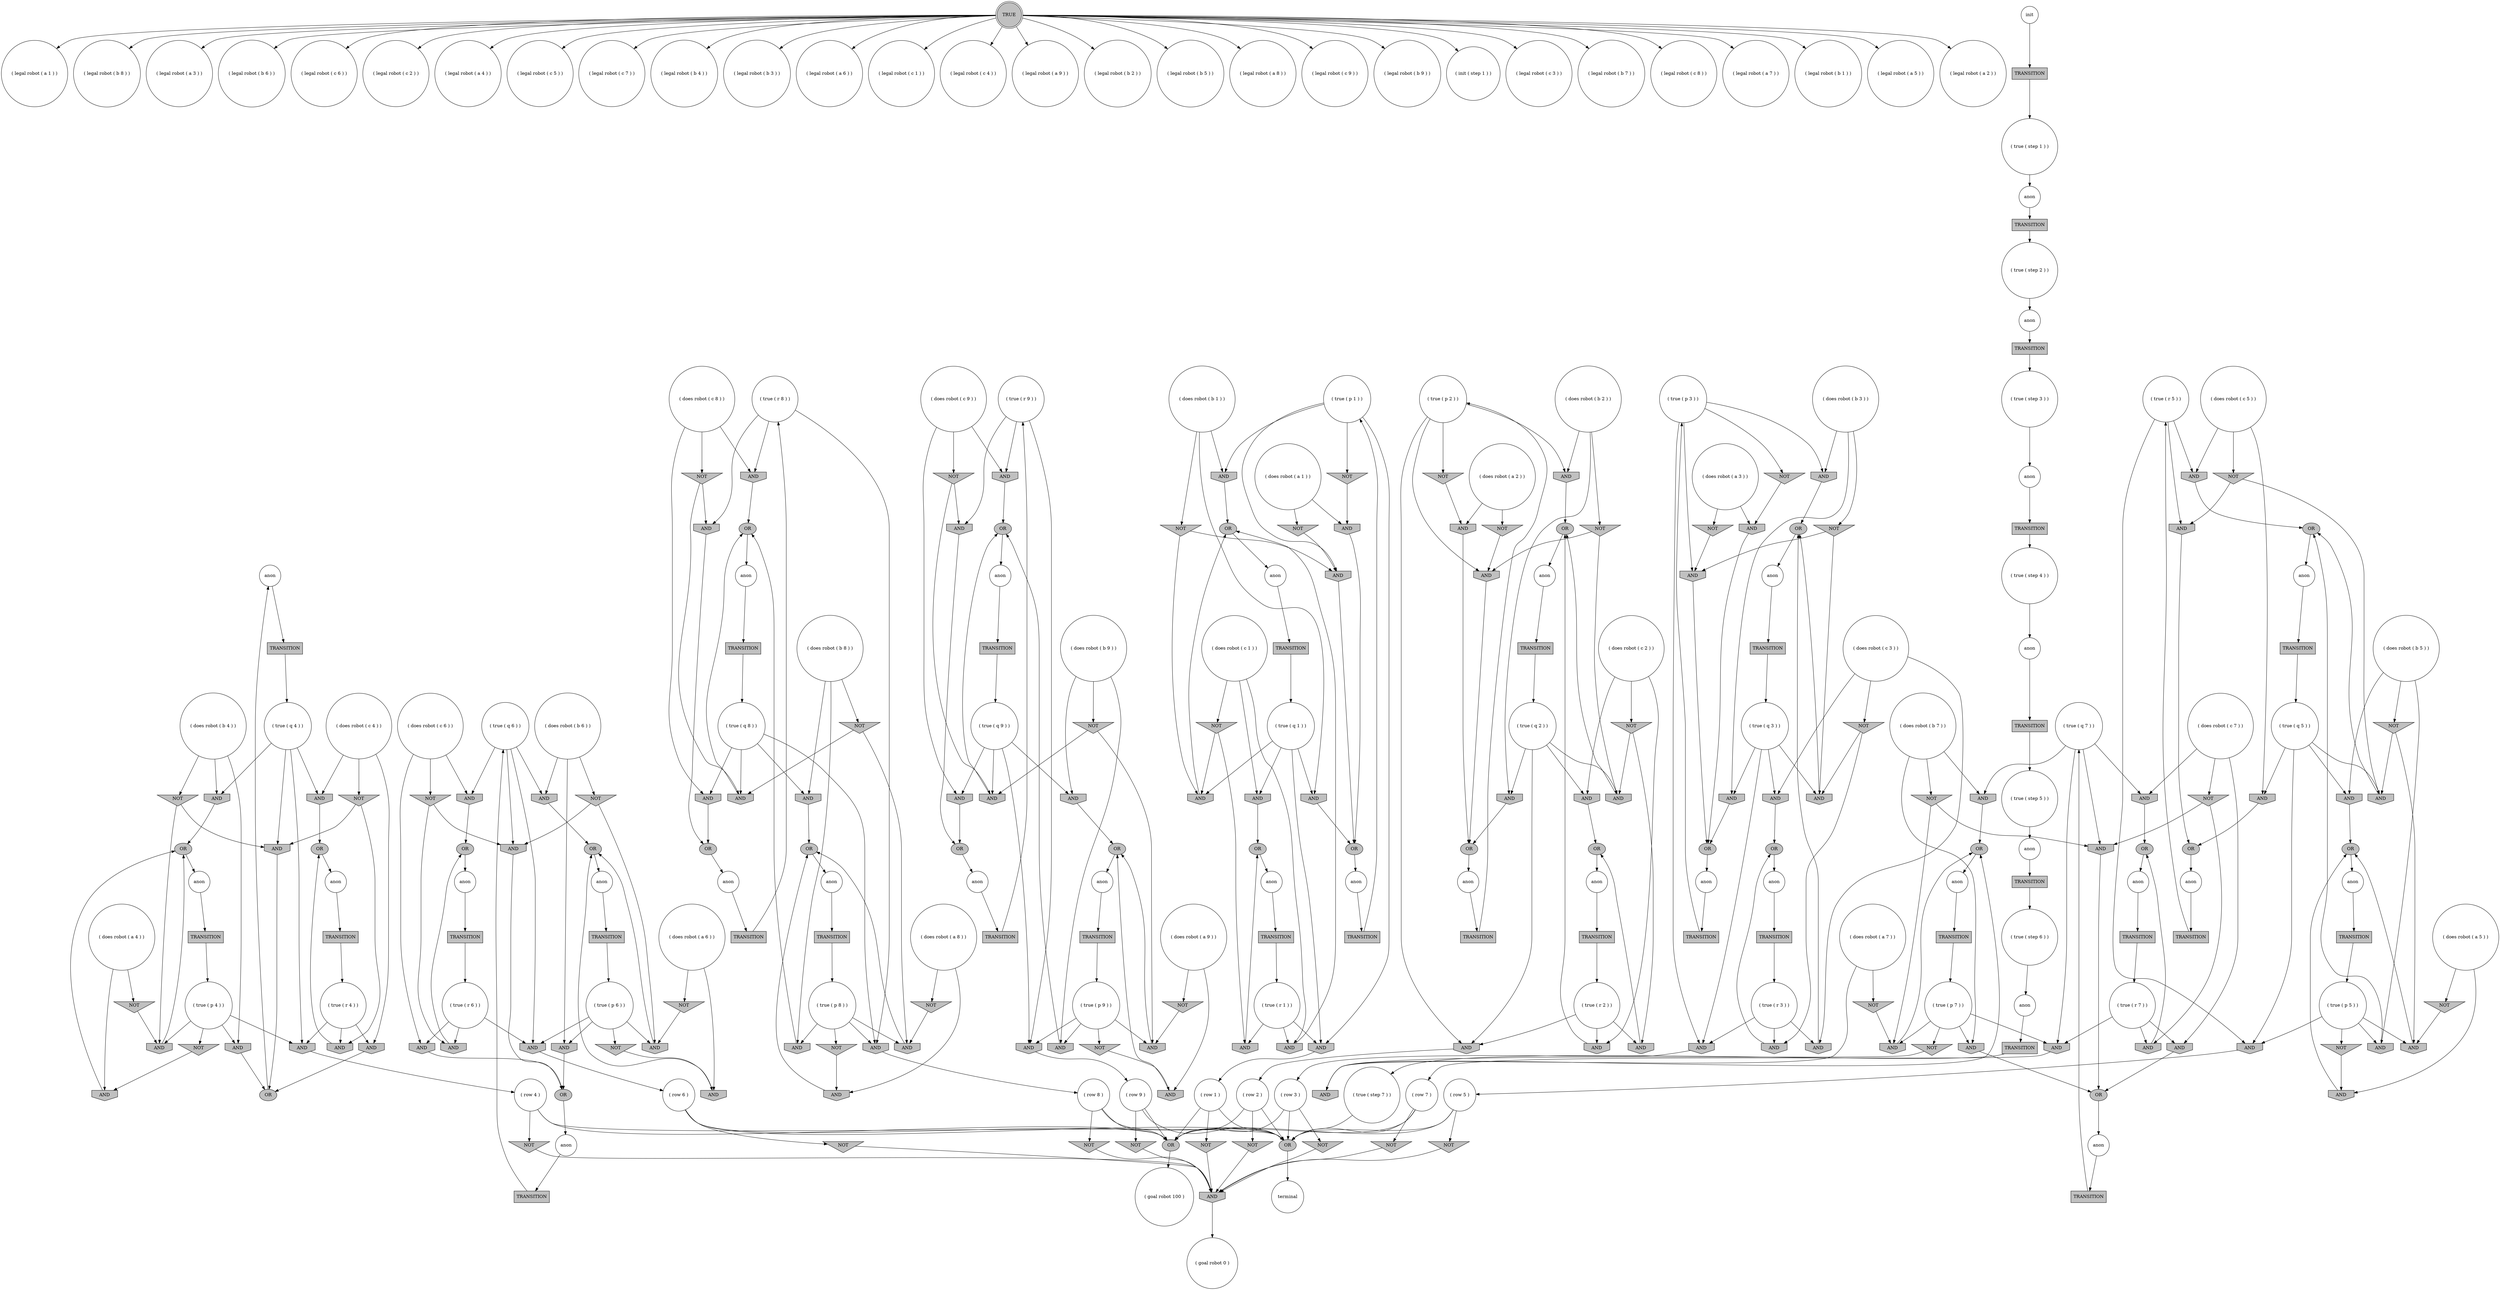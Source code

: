 digraph propNet
{
	"@b09dc35"[shape=circle, style= filled, fillcolor=white, label="( legal robot ( a 1 ) )"]; 
	"@4907dcfe"[shape=circle, style= filled, fillcolor=white, label="anon"]; "@4907dcfe"->"@5a83b00f"; 
	"@67de0c09"[shape=circle, style= filled, fillcolor=white, label="( does robot ( c 4 ) )"]; "@67de0c09"->"@d2d58b"; "@67de0c09"->"@74122d9c"; "@67de0c09"->"@22e85825"; 
	"@7eaa2ef2"[shape=invtriangle, style= filled, fillcolor=grey, label="NOT"]; "@7eaa2ef2"->"@56f052d5"; 
	"@29b22d99"[shape=invhouse, style= filled, fillcolor=grey, label="AND"]; "@29b22d99"->"@3b5ad1da"; 
	"@68acbd3a"[shape=invtriangle, style= filled, fillcolor=grey, label="NOT"]; "@68acbd3a"->"@24bb6086"; 
	"@2945c761"[shape=box, style= filled, fillcolor=grey, label="TRANSITION"]; "@2945c761"->"@59566a6c"; 
	"@45d1c3cd"[shape=invhouse, style= filled, fillcolor=grey, label="AND"]; "@45d1c3cd"->"@20e5ace9"; 
	"@53458dcb"[shape=invtriangle, style= filled, fillcolor=grey, label="NOT"]; "@53458dcb"->"@7b603522"; "@53458dcb"->"@c5f468"; 
	"@815a3a1"[shape=ellipse, style= filled, fillcolor=grey, label="OR"]; "@815a3a1"->"@44a9a32c"; 
	"@566a2f81"[shape=ellipse, style= filled, fillcolor=grey, label="OR"]; "@566a2f81"->"@5554ea79"; 
	"@7e4e194f"[shape=box, style= filled, fillcolor=grey, label="TRANSITION"]; "@7e4e194f"->"@4b455d1c"; 
	"@34115512"[shape=invtriangle, style= filled, fillcolor=grey, label="NOT"]; "@34115512"->"@cc7f9e"; 
	"@54c9f997"[shape=invtriangle, style= filled, fillcolor=grey, label="NOT"]; "@54c9f997"->"@cc7f9e"; 
	"@4fb595f3"[shape=invhouse, style= filled, fillcolor=grey, label="AND"]; "@4fb595f3"->"@606ac615"; 
	"@2fbef1ac"[shape=invhouse, style= filled, fillcolor=grey, label="AND"]; "@2fbef1ac"->"@39edd9b3"; 
	"@443acc67"[shape=circle, style= filled, fillcolor=white, label="( true ( r 9 ) )"]; "@443acc67"->"@418952cc"; "@443acc67"->"@6239da8a"; "@443acc67"->"@51e2a069"; 
	"@6789b939"[shape=circle, style= filled, fillcolor=white, label="anon"]; "@6789b939"->"@11b9d4d8"; 
	"@4463a1ae"[shape=ellipse, style= filled, fillcolor=grey, label="OR"]; "@4463a1ae"->"@690bc995"; 
	"@35de4376"[shape=invhouse, style= filled, fillcolor=grey, label="AND"]; "@35de4376"->"@5484ff20"; 
	"@3fb7edd3"[shape=circle, style= filled, fillcolor=white, label="( legal robot ( b 8 ) )"]; 
	"@6a42a6eb"[shape=circle, style= filled, fillcolor=white, label="( true ( step 6 ) )"]; "@6a42a6eb"->"@75f2edd2"; 
	"@2bab5dae"[shape=invtriangle, style= filled, fillcolor=grey, label="NOT"]; "@2bab5dae"->"@7f9360e7"; 
	"@4e300429"[shape=invhouse, style= filled, fillcolor=grey, label="AND"]; "@4e300429"->"@417cff66"; 
	"@2b68989e"[shape=circle, style= filled, fillcolor=white, label="anon"]; "@2b68989e"->"@78d23e53"; 
	"@2d14d18f"[shape=invhouse, style= filled, fillcolor=grey, label="AND"]; "@2d14d18f"->"@60dc4c81"; 
	"@39edd9b3"[shape=ellipse, style= filled, fillcolor=grey, label="OR"]; "@39edd9b3"->"@2e6f947b"; 
	"@3f44b9ff"[shape=box, style= filled, fillcolor=grey, label="TRANSITION"]; "@3f44b9ff"->"@26d510e8"; 
	"@418952cc"[shape=invhouse, style= filled, fillcolor=grey, label="AND"]; "@418952cc"->"@355c6c8d"; 
	"@2df824a"[shape=ellipse, style= filled, fillcolor=grey, label="OR"]; "@2df824a"->"@1fe2c9bf"; 
	"@4d898115"[shape=circle, style= filled, fillcolor=white, label="( legal robot ( a 3 ) )"]; 
	"@38ca6cea"[shape=invhouse, style= filled, fillcolor=grey, label="AND"]; "@38ca6cea"->"@815a3a1"; 
	"@349319d9"[shape=invhouse, style= filled, fillcolor=grey, label="AND"]; "@349319d9"->"@566a2f81"; 
	"@1b4b74a7"[shape=circle, style= filled, fillcolor=white, label="( goal robot 0 )"]; 
	"@59c958af"[shape=invhouse, style= filled, fillcolor=grey, label="AND"]; "@59c958af"->"@62d1b72d"; 
	"@4b0613aa"[shape=invhouse, style= filled, fillcolor=grey, label="AND"]; "@4b0613aa"->"@2df824a"; 
	"@7ee41d4a"[shape=invhouse, style= filled, fillcolor=grey, label="AND"]; "@7ee41d4a"->"@27db0da1"; 
	"@212cb585"[shape=invhouse, style= filled, fillcolor=grey, label="AND"]; "@212cb585"->"@62d1b72d"; 
	"@66c360a5"[shape=box, style= filled, fillcolor=grey, label="TRANSITION"]; "@66c360a5"->"@60dc3b82"; 
	"@102b1682"[shape=circle, style= filled, fillcolor=white, label="( does robot ( a 1 ) )"]; "@102b1682"->"@3c0b655a"; "@102b1682"->"@1b275a34"; 
	"@c5f468"[shape=invhouse, style= filled, fillcolor=grey, label="AND"]; "@c5f468"->"@6d21f653"; 
	"@78b3e62"[shape=ellipse, style= filled, fillcolor=grey, label="OR"]; "@78b3e62"->"@46ac97cc"; 
	"@12a45435"[shape=circle, style= filled, fillcolor=white, label="( true ( q 7 ) )"]; "@12a45435"->"@5d402eeb"; "@12a45435"->"@4b8bbb61"; "@12a45435"->"@3d3c33b7"; "@12a45435"->"@22c28cb7"; 
	"@cb8d09d"[shape=invtriangle, style= filled, fillcolor=grey, label="NOT"]; "@cb8d09d"->"@3987f9f1"; 
	"@11082823"[shape=circle, style= filled, fillcolor=white, label="( true ( p 3 ) )"]; "@11082823"->"@67e779a1"; "@11082823"->"@acaf083"; "@11082823"->"@7e9f5cc"; "@11082823"->"@9f07597"; 
	"@3d3c33b7"[shape=invhouse, style= filled, fillcolor=grey, label="AND"]; "@3d3c33b7"->"@78b3e62"; 
	"@56f2c96c"[shape=circle, style= filled, fillcolor=white, label="( true ( p 1 ) )"]; "@56f2c96c"->"@4054824"; "@56f2c96c"->"@3fe88b35"; "@56f2c96c"->"@349319d9"; "@56f2c96c"->"@f6d64c5"; 
	"@5b4bc4e6"[shape=circle, style= filled, fillcolor=white, label="( true ( p 5 ) )"]; "@5b4bc4e6"->"@4fb595f3"; "@5b4bc4e6"->"@2bab5dae"; "@5b4bc4e6"->"@6460029d"; "@5b4bc4e6"->"@15151aa"; 
	"@ffa490e"[shape=box, style= filled, fillcolor=grey, label="TRANSITION"]; "@ffa490e"->"@2dd1082f"; 
	"@303ec561"[shape=circle, style= filled, fillcolor=white, label="anon"]; "@303ec561"->"@2424c672"; 
	"@5059cbda"[shape=circle, style= filled, fillcolor=white, label="( true ( step 1 ) )"]; "@5059cbda"->"@9d532ae"; 
	"@5484ff20"[shape=ellipse, style= filled, fillcolor=grey, label="OR"]; "@5484ff20"->"@6789b939"; 
	"@207e5619"[shape=circle, style= filled, fillcolor=white, label="( legal robot ( b 6 ) )"]; 
	"@11742dfe"[shape=invhouse, style= filled, fillcolor=grey, label="AND"]; "@11742dfe"->"@1f7d2f0e"; 
	"@192425a"[shape=invhouse, style= filled, fillcolor=grey, label="AND"]; "@192425a"->"@622b2af3"; 
	"@15151aa"[shape=invhouse, style= filled, fillcolor=grey, label="AND"]; "@15151aa"->"@39edd9b3"; 
	"@299c6163"[shape=ellipse, style= filled, fillcolor=grey, label="OR"]; "@299c6163"->"@59bdbfec"; 
	"@294ce5eb"[shape=circle, style= filled, fillcolor=white, label="( row 1 )"]; "@294ce5eb"->"@2bbd9de3"; "@294ce5eb"->"@4d2f9924"; "@294ce5eb"->"@2add5681"; 
	"@35c4795e"[shape=circle, style= filled, fillcolor=white, label="( does robot ( a 7 ) )"]; "@35c4795e"->"@5c0ad483"; "@35c4795e"->"@3e5e9db7"; 
	"@e56c3cf"[shape=invtriangle, style= filled, fillcolor=grey, label="NOT"]; "@e56c3cf"->"@62515263"; 
	"@46bb05de"[shape=circle, style= filled, fillcolor=white, label="anon"]; "@46bb05de"->"@13505258"; 
	"@32b3a5a0"[shape=ellipse, style= filled, fillcolor=grey, label="OR"]; "@32b3a5a0"->"@303ec561"; 
	"@71b493c6"[shape=circle, style= filled, fillcolor=white, label="( does robot ( a 4 ) )"]; "@71b493c6"->"@cb8d09d"; "@71b493c6"->"@38ca6cea"; 
	"@67e2c841"[shape=invtriangle, style= filled, fillcolor=grey, label="NOT"]; "@67e2c841"->"@56f052d5"; "@67e2c841"->"@59c958af"; 
	"@6a6078e7"[shape=box, style= filled, fillcolor=grey, label="TRANSITION"]; "@6a6078e7"->"@7d59ea8e"; 
	"@2dc8b884"[shape=invtriangle, style= filled, fillcolor=grey, label="NOT"]; "@2dc8b884"->"@cc7f9e"; 
	"@6460029d"[shape=invhouse, style= filled, fillcolor=grey, label="AND"]; "@6460029d"->"@168497f6"; 
	"@202264da"[shape=ellipse, style= filled, fillcolor=grey, label="OR"]; "@202264da"->"@320b34b1"; 
	"@320b34b1"[shape=circle, style= filled, fillcolor=white, label="anon"]; "@320b34b1"->"@5f3c296b"; 
	"@5a83b00f"[shape=box, style= filled, fillcolor=grey, label="TRANSITION"]; "@5a83b00f"->"@5570984c"; 
	"@2bbd9de3"[shape=invtriangle, style= filled, fillcolor=grey, label="NOT"]; "@2bbd9de3"->"@cc7f9e"; 
	"@42bd93cd"[shape=circle, style= filled, fillcolor=white, label="( does robot ( b 5 ) )"]; "@42bd93cd"->"@2fbef1ac"; "@42bd93cd"->"@6460029d"; "@42bd93cd"->"@2c3299f6"; 
	"@c45aa2c"[shape=invhouse, style= filled, fillcolor=grey, label="AND"]; "@c45aa2c"->"@2e9dca26"; 
	"@6bf51e5c"[shape=circle, style= filled, fillcolor=white, label="anon"]; "@6bf51e5c"->"@63a1bc40"; 
	"@cc7f9e"[shape=invhouse, style= filled, fillcolor=grey, label="AND"]; "@cc7f9e"->"@1b4b74a7"; 
	"@1e5bd978"[shape=circle, style= filled, fillcolor=white, label="anon"]; "@1e5bd978"->"@7e4e194f"; 
	"@1624e801"[shape=circle, style= filled, fillcolor=white, label="( true ( q 5 ) )"]; "@1624e801"->"@4fb595f3"; "@1624e801"->"@2e19fc25"; "@1624e801"->"@2fbef1ac"; "@1624e801"->"@641cab18"; 
	"@7e9f5cc"[shape=invhouse, style= filled, fillcolor=grey, label="AND"]; "@7e9f5cc"->"@20e5ace9"; 
	"@6267fe80"[shape=circle, style= filled, fillcolor=white, label="( legal robot ( c 6 ) )"]; 
	"@4def3d1b"[shape=circle, style= filled, fillcolor=white, label="anon"]; "@4def3d1b"->"@66c360a5"; 
	"@138b9a72"[shape=invhouse, style= filled, fillcolor=grey, label="AND"]; "@138b9a72"->"@45b3278a"; 
	"@647fc8b2"[shape=invtriangle, style= filled, fillcolor=grey, label="NOT"]; "@647fc8b2"->"@15151aa"; 
	"@45486306"[shape=invhouse, style= filled, fillcolor=grey, label="AND"]; "@45486306"->"@4ddf3d59"; 
	"@6257828d"[shape=box, style= filled, fillcolor=grey, label="TRANSITION"]; "@6257828d"->"@3a32ea4"; 
	"@d2d58b"[shape=invhouse, style= filled, fillcolor=grey, label="AND"]; "@d2d58b"->"@7db06a21"; 
	"@2e19fc25"[shape=invhouse, style= filled, fillcolor=grey, label="AND"]; "@2e19fc25"->"@168497f6"; 
	"@393e6226"[shape=circle, style= filled, fillcolor=white, label="anon"]; "@393e6226"->"@6a6078e7"; 
	"@7f81497d"[shape=circle, style= filled, fillcolor=white, label="( legal robot ( c 2 ) )"]; 
	"@295a4523"[shape=circle, style= filled, fillcolor=white, label="terminal"]; 
	"@426b51d8"[shape=circle, style= filled, fillcolor=white, label="init"]; "@426b51d8"->"@13ca5df9"; 
	"@48c5186e"[shape=circle, style= filled, fillcolor=white, label="( true ( p 4 ) )"]; "@48c5186e"->"@21453d72"; "@48c5186e"->"@3987f9f1"; "@48c5186e"->"@138b9a72"; "@48c5186e"->"@67cec874"; 
	"@1cad7d80"[shape=invtriangle, style= filled, fillcolor=grey, label="NOT"]; "@1cad7d80"->"@420a6d35"; "@1cad7d80"->"@49586cbd"; 
	"@622b2af3"[shape=ellipse, style= filled, fillcolor=grey, label="OR"]; "@622b2af3"->"@10e9df"; 
	"@390f34cc"[shape=box, style= filled, fillcolor=grey, label="TRANSITION"]; "@390f34cc"->"@62d844a9"; 
	"@105585dc"[shape=circle, style= filled, fillcolor=white, label="( legal robot ( a 4 ) )"]; 
	"@9be1041"[shape=circle, style= filled, fillcolor=white, label="( does robot ( a 8 ) )"]; "@9be1041"->"@6b7599cc"; "@9be1041"->"@24bb6086"; 
	"@43da850"[shape=ellipse, style= filled, fillcolor=grey, label="OR"]; "@43da850"->"@6bf51e5c"; 
	"@4054824"[shape=invhouse, style= filled, fillcolor=grey, label="AND"]; "@4054824"->"@294ce5eb"; 
	"@50bfd66a"[shape=circle, style= filled, fillcolor=white, label="( legal robot ( c 5 ) )"]; 
	"@62515263"[shape=invhouse, style= filled, fillcolor=grey, label="AND"]; "@62515263"->"@622b2af3"; 
	"@539c5048"[shape=circle, style= filled, fillcolor=white, label="anon"]; "@539c5048"->"@34b6a6d6"; 
	"@13ca5df9"[shape=box, style= filled, fillcolor=grey, label="TRANSITION"]; "@13ca5df9"->"@5059cbda"; 
	"@2f3acc52"[shape=invtriangle, style= filled, fillcolor=grey, label="NOT"]; "@2f3acc52"->"@4b0613aa"; "@2f3acc52"->"@3d3c33b7"; 
	"@5288d319"[shape=ellipse, style= filled, fillcolor=grey, label="OR"]; "@5288d319"->"@14db38a4"; 
	"@24fe2558"[shape=box, style= filled, fillcolor=grey, label="TRANSITION"]; "@24fe2558"->"@438d460"; 
	"@5b14a306"[shape=circle, style= filled, fillcolor=white, label="anon"]; "@5b14a306"->"@395fd251"; 
	"@4ab83be0"[shape=invtriangle, style= filled, fillcolor=grey, label="NOT"]; "@4ab83be0"->"@5631573"; "@4ab83be0"->"@62515263"; 
	"@7f1e1bbf"[shape=doublecircle, style= filled, fillcolor=grey, label="TRUE"]; "@7f1e1bbf"->"@b09dc35"; "@7f1e1bbf"->"@6295f290"; "@7f1e1bbf"->"@715c2843"; "@7f1e1bbf"->"@6267fe80"; "@7f1e1bbf"->"@2ecc5436"; "@7f1e1bbf"->"@3458213c"; "@7f1e1bbf"->"@11afd9cc"; "@7f1e1bbf"->"@ffeef1"; "@7f1e1bbf"->"@5ee04fd"; "@7f1e1bbf"->"@7f81497d"; "@7f1e1bbf"->"@445ed853"; "@7f1e1bbf"->"@595780d9"; "@7f1e1bbf"->"@105585dc"; "@7f1e1bbf"->"@67723c7f"; "@7f1e1bbf"->"@207e5619"; "@7f1e1bbf"->"@1975b7f9"; "@7f1e1bbf"->"@50bfd66a"; "@7f1e1bbf"->"@439ce47a"; "@7f1e1bbf"->"@3aaa3518"; "@7f1e1bbf"->"@3fb7edd3"; "@7f1e1bbf"->"@22a010ba"; "@7f1e1bbf"->"@464693f9"; "@7f1e1bbf"->"@3003e926"; "@7f1e1bbf"->"@5ec736e4"; "@7f1e1bbf"->"@7fcc5461"; "@7f1e1bbf"->"@68e4e358"; "@7f1e1bbf"->"@7e79b177"; "@7f1e1bbf"->"@4d898115"; 
	"@919db9e"[shape=circle, style= filled, fillcolor=white, label="( true ( p 2 ) )"]; "@919db9e"->"@6dcee361"; "@919db9e"->"@56f052d5"; "@919db9e"->"@45486306"; "@919db9e"->"@7e9b59a2"; 
	"@67cec874"[shape=invtriangle, style= filled, fillcolor=grey, label="NOT"]; "@67cec874"->"@38ca6cea"; 
	"@5554ea79"[shape=circle, style= filled, fillcolor=white, label="anon"]; "@5554ea79"->"@41e8e144"; 
	"@6dcee361"[shape=invtriangle, style= filled, fillcolor=grey, label="NOT"]; "@6dcee361"->"@29b22d99"; 
	"@60407166"[shape=invhouse, style= filled, fillcolor=grey, label="AND"]; "@60407166"->"@299c6163"; 
	"@2c704cf5"[shape=invtriangle, style= filled, fillcolor=grey, label="NOT"]; "@2c704cf5"->"@cc7f9e"; 
	"@7860b407"[shape=invhouse, style= filled, fillcolor=grey, label="AND"]; "@7860b407"->"@43da850"; 
	"@7e79b177"[shape=circle, style= filled, fillcolor=white, label="( legal robot ( a 2 ) )"]; 
	"@38834cfb"[shape=ellipse, style= filled, fillcolor=grey, label="OR"]; "@38834cfb"->"@34330fb9"; 
	"@1b275a34"[shape=invtriangle, style= filled, fillcolor=grey, label="NOT"]; "@1b275a34"->"@349319d9"; 
	"@13505258"[shape=box, style= filled, fillcolor=grey, label="TRANSITION"]; "@13505258"->"@4969dd64"; 
	"@59566a6c"[shape=circle, style= filled, fillcolor=white, label="( true ( r 5 ) )"]; "@59566a6c"->"@4fb595f3"; "@59566a6c"->"@61b59919"; "@59566a6c"->"@63ff5c98"; 
	"@168497f6"[shape=ellipse, style= filled, fillcolor=grey, label="OR"]; "@168497f6"->"@5b14a306"; 
	"@15535a58"[shape=box, style= filled, fillcolor=grey, label="TRANSITION"]; "@15535a58"->"@443acc67"; 
	"@9d532ae"[shape=circle, style= filled, fillcolor=white, label="anon"]; "@9d532ae"->"@f4e40da"; 
	"@a7981d5"[shape=circle, style= filled, fillcolor=white, label="( does robot ( b 7 ) )"]; "@a7981d5"->"@5d402eeb"; "@a7981d5"->"@2f3acc52"; "@a7981d5"->"@1bb0889a"; 
	"@2ecc5436"[shape=circle, style= filled, fillcolor=white, label="( legal robot ( b 3 ) )"]; 
	"@5de82b72"[shape=invtriangle, style= filled, fillcolor=grey, label="NOT"]; "@5de82b72"->"@cc7f9e"; 
	"@70d9cbcb"[shape=invhouse, style= filled, fillcolor=grey, label="AND"]; "@70d9cbcb"->"@3b5ad1da"; 
	"@182153fe"[shape=invtriangle, style= filled, fillcolor=grey, label="NOT"]; "@182153fe"->"@cc7f9e"; 
	"@390e4fd7"[shape=invhouse, style= filled, fillcolor=grey, label="AND"]; "@390e4fd7"->"@44d5575"; 
	"@612e4cd"[shape=box, style= filled, fillcolor=grey, label="TRANSITION"]; "@612e4cd"->"@1a5e68a"; 
	"@66952905"[shape=circle, style= filled, fillcolor=white, label="( does robot ( b 9 ) )"]; "@66952905"->"@2136bdda"; "@66952905"->"@192425a"; "@66952905"->"@4ab83be0"; 
	"@ffeef1"[shape=circle, style= filled, fillcolor=white, label="( legal robot ( c 4 ) )"]; 
	"@5c0ad483"[shape=invtriangle, style= filled, fillcolor=grey, label="NOT"]; "@5c0ad483"->"@4b0613aa"; 
	"@26d510e8"[shape=circle, style= filled, fillcolor=white, label="( true ( r 8 ) )"]; "@26d510e8"->"@7ce1eae7"; "@26d510e8"->"@60407166"; "@26d510e8"->"@2d14d18f"; 
	"@71971eb3"[shape=invtriangle, style= filled, fillcolor=grey, label="NOT"]; "@71971eb3"->"@7860b407"; "@71971eb3"->"@3d3c33b7"; 
	"@7c6c2896"[shape=circle, style= filled, fillcolor=white, label="( does robot ( b 1 ) )"]; "@7c6c2896"->"@20dccfab"; "@7c6c2896"->"@48c38157"; "@7c6c2896"->"@f6d64c5"; 
	"@3202a2cc"[shape=invhouse, style= filled, fillcolor=grey, label="AND"]; "@3202a2cc"->"@233dcd27"; 
	"@44d5575"[shape=ellipse, style= filled, fillcolor=grey, label="OR"]; "@44d5575"->"@71257687"; 
	"@78d23e53"[shape=box, style= filled, fillcolor=grey, label="TRANSITION"]; "@78d23e53"->"@6a42a6eb"; 
	"@62d1b72d"[shape=ellipse, style= filled, fillcolor=grey, label="OR"]; "@62d1b72d"->"@36511e0a"; 
	"@3aaa3518"[shape=circle, style= filled, fillcolor=white, label="( init ( step 1 ) )"]; 
	"@4762d950"[shape=circle, style= filled, fillcolor=white, label="( does robot ( b 4 ) )"]; "@4762d950"->"@21453d72"; "@4762d950"->"@2aa937cd"; "@4762d950"->"@6405ce40"; 
	"@f6d64c5"[shape=invhouse, style= filled, fillcolor=grey, label="AND"]; "@f6d64c5"->"@6d21f653"; 
	"@f4e40da"[shape=box, style= filled, fillcolor=grey, label="TRANSITION"]; "@f4e40da"->"@e4600c0"; 
	"@323f265b"[shape=circle, style= filled, fillcolor=white, label="( true ( p 6 ) )"]; "@323f265b"->"@4e300429"; "@323f265b"->"@7ee41d4a"; "@323f265b"->"@5e4b2b75"; "@323f265b"->"@49586cbd"; 
	"@6b7599cc"[shape=invtriangle, style= filled, fillcolor=grey, label="NOT"]; "@6b7599cc"->"@75c45731"; 
	"@3de6696c"[shape=circle, style= filled, fillcolor=white, label="( does robot ( c 3 ) )"]; "@3de6696c"->"@115af049"; "@3de6696c"->"@2bb83048"; "@3de6696c"->"@62135133"; 
	"@395fd251"[shape=box, style= filled, fillcolor=grey, label="TRANSITION"]; "@395fd251"->"@1624e801"; 
	"@6d21f653"[shape=ellipse, style= filled, fillcolor=grey, label="OR"]; "@6d21f653"->"@50b2fb1e"; 
	"@75c45731"[shape=invhouse, style= filled, fillcolor=grey, label="AND"]; "@75c45731"->"@5484ff20"; 
	"@7fcc5461"[shape=circle, style= filled, fillcolor=white, label="( legal robot ( b 1 ) )"]; 
	"@3987f9f1"[shape=invhouse, style= filled, fillcolor=grey, label="AND"]; "@3987f9f1"->"@815a3a1"; 
	"@62c4afc4"[shape=circle, style= filled, fillcolor=white, label="( does robot ( b 3 ) )"]; "@62c4afc4"->"@5eef9f84"; "@62c4afc4"->"@63a6b16f"; "@62c4afc4"->"@7e9f5cc"; 
	"@2bb83048"[shape=invhouse, style= filled, fillcolor=grey, label="AND"]; "@2bb83048"->"@4463a1ae"; 
	"@7f9360e7"[shape=invhouse, style= filled, fillcolor=grey, label="AND"]; "@7f9360e7"->"@39edd9b3"; 
	"@3e5e9db7"[shape=invhouse, style= filled, fillcolor=grey, label="AND"]; "@3e5e9db7"->"@2df824a"; 
	"@63a6b16f"[shape=invhouse, style= filled, fillcolor=grey, label="AND"]; "@63a6b16f"->"@1f7d2f0e"; 
	"@44a9a32c"[shape=circle, style= filled, fillcolor=white, label="anon"]; "@44a9a32c"->"@5f9299f5"; 
	"@4b455d1c"[shape=circle, style= filled, fillcolor=white, label="( true ( q 6 ) )"]; "@4b455d1c"->"@4e300429"; "@4b455d1c"->"@5893bca2"; "@4b455d1c"->"@3529c445"; "@4b455d1c"->"@420a6d35"; 
	"@67a1f370"[shape=circle, style= filled, fillcolor=white, label="( row 3 )"]; "@67a1f370"->"@54c9f997"; "@67a1f370"->"@4d2f9924"; "@67a1f370"->"@2add5681"; 
	"@4b8e899c"[shape=invhouse, style= filled, fillcolor=grey, label="AND"]; "@4b8e899c"->"@7db06a21"; 
	"@534a55e5"[shape=invhouse, style= filled, fillcolor=grey, label="AND"]; "@534a55e5"->"@6d21f653"; 
	"@1a5e68a"[shape=circle, style= filled, fillcolor=white, label="( true ( step 5 ) )"]; "@1a5e68a"->"@2b68989e"; 
	"@69107c05"[shape=ellipse, style= filled, fillcolor=grey, label="OR"]; "@69107c05"->"@393e6226"; 
	"@233dcd27"[shape=ellipse, style= filled, fillcolor=grey, label="OR"]; "@233dcd27"->"@2e67cd84"; 
	"@690bc995"[shape=circle, style= filled, fillcolor=white, label="anon"]; "@690bc995"->"@32f9f91d"; 
	"@7db06a21"[shape=ellipse, style= filled, fillcolor=grey, label="OR"]; "@7db06a21"->"@4907dcfe"; 
	"@4e0a2a38"[shape=invhouse, style= filled, fillcolor=grey, label="AND"]; "@4e0a2a38"->"@69107c05"; 
	"@3c0b655a"[shape=invhouse, style= filled, fillcolor=grey, label="AND"]; "@3c0b655a"->"@566a2f81"; 
	"@5a9bc984"[shape=circle, style= filled, fillcolor=white, label="( true ( q 9 ) )"]; "@5a9bc984"->"@390e4fd7"; "@5a9bc984"->"@5631573"; "@5a9bc984"->"@192425a"; "@5a9bc984"->"@418952cc"; 
	"@6a8ef455"[shape=invtriangle, style= filled, fillcolor=grey, label="NOT"]; "@6a8ef455"->"@4f4b2f1a"; 
	"@4969dd64"[shape=circle, style= filled, fillcolor=white, label="( true ( q 3 ) )"]; "@4969dd64"->"@45d1c3cd"; "@4969dd64"->"@2bb83048"; "@4969dd64"->"@63a6b16f"; "@4969dd64"->"@9f07597"; 
	"@36511e0a"[shape=circle, style= filled, fillcolor=white, label="anon"]; "@36511e0a"->"@7b9bd735"; 
	"@1f7d2f0e"[shape=ellipse, style= filled, fillcolor=grey, label="OR"]; "@1f7d2f0e"->"@539c5048"; 
	"@46ac97cc"[shape=circle, style= filled, fillcolor=white, label="anon"]; "@46ac97cc"->"@438346a3"; 
	"@23faa614"[shape=circle, style= filled, fillcolor=white, label="( does robot ( b 6 ) )"]; "@23faa614"->"@7ee41d4a"; "@23faa614"->"@3529c445"; "@23faa614"->"@1cad7d80"; 
	"@2c6c5356"[shape=circle, style= filled, fillcolor=white, label="( true ( r 2 ) )"]; "@2c6c5356"->"@212cb585"; "@2c6c5356"->"@6d4c4d61"; "@2c6c5356"->"@45486306"; 
	"@16ad339b"[shape=circle, style= filled, fillcolor=white, label="( does robot ( c 2 ) )"]; "@16ad339b"->"@212cb585"; "@16ad339b"->"@c45aa2c"; "@16ad339b"->"@451710be"; 
	"@5f3c296b"[shape=box, style= filled, fillcolor=grey, label="TRANSITION"]; "@5f3c296b"->"@5a9bc984"; 
	"@60e2fbeb"[shape=circle, style= filled, fillcolor=white, label="anon"]; "@60e2fbeb"->"@612e4cd"; 
	"@31a734ff"[shape=circle, style= filled, fillcolor=white, label="( true ( q 2 ) )"]; "@31a734ff"->"@c45aa2c"; "@31a734ff"->"@70d9cbcb"; "@31a734ff"->"@45486306"; "@31a734ff"->"@59c958af"; 
	"@5e4b2b75"[shape=invtriangle, style= filled, fillcolor=grey, label="NOT"]; "@5e4b2b75"->"@19123eb0"; 
	"@61b59919"[shape=invhouse, style= filled, fillcolor=grey, label="AND"]; "@61b59919"->"@38834cfb"; 
	"@595780d9"[shape=circle, style= filled, fillcolor=white, label="( legal robot ( b 5 ) )"]; 
	"@2424c672"[shape=box, style= filled, fillcolor=grey, label="TRANSITION"]; "@2424c672"->"@69408a75"; 
	"@4f4b2f1a"[shape=invhouse, style= filled, fillcolor=grey, label="AND"]; "@4f4b2f1a"->"@622b2af3"; 
	"@59db9f45"[shape=invtriangle, style= filled, fillcolor=grey, label="NOT"]; "@59db9f45"->"@2e19fc25"; "@59db9f45"->"@61b59919"; 
	"@4b8bbb61"[shape=invhouse, style= filled, fillcolor=grey, label="AND"]; "@4b8bbb61"->"@1de2481b"; 
	"@55d7fc31"[shape=circle, style= filled, fillcolor=white, label="( true ( q 1 ) )"]; "@55d7fc31"->"@4054824"; "@55d7fc31"->"@c5f468"; "@55d7fc31"->"@7e8905bd"; "@55d7fc31"->"@48c38157"; 
	"@7cd1a1ab"[shape=circle, style= filled, fillcolor=white, label="( does robot ( a 6 ) )"]; "@7cd1a1ab"->"@16e9b4bb"; "@7cd1a1ab"->"@19123eb0"; 
	"@11b9d4d8"[shape=box, style= filled, fillcolor=grey, label="TRANSITION"]; "@11b9d4d8"->"@1effc3eb"; 
	"@5570984c"[shape=circle, style= filled, fillcolor=white, label="( true ( q 4 ) )"]; "@5570984c"->"@74122d9c"; "@5570984c"->"@6405ce40"; "@5570984c"->"@138b9a72"; "@5570984c"->"@4b8e899c"; 
	"@60dc3b82"[shape=circle, style= filled, fillcolor=white, label="( true ( step 4 ) )"]; "@60dc3b82"->"@60e2fbeb"; 
	"@5d17c0eb"[shape=ellipse, style= filled, fillcolor=grey, label="OR"]; "@5d17c0eb"->"@427ab40c"; 
	"@6fef3212"[shape=circle, style= filled, fillcolor=white, label="( goal robot 100 )"]; 
	"@7b19753"[shape=circle, style= filled, fillcolor=white, label="( true ( step 7 ) )"]; "@7b19753"->"@2add5681"; 
	"@464693f9"[shape=circle, style= filled, fillcolor=white, label="( legal robot ( b 7 ) )"]; 
	"@2c3299f6"[shape=invtriangle, style= filled, fillcolor=grey, label="NOT"]; "@2c3299f6"->"@2e19fc25"; "@2c3299f6"->"@15151aa"; 
	"@62d844a9"[shape=circle, style= filled, fillcolor=white, label="( true ( p 7 ) )"]; "@62d844a9"->"@4b0613aa"; "@62d844a9"->"@4b8bbb61"; "@62d844a9"->"@7adafa2c"; "@62d844a9"->"@1bb0889a"; 
	"@22e85825"[shape=invtriangle, style= filled, fillcolor=grey, label="NOT"]; "@22e85825"->"@43f2f70a"; "@22e85825"->"@4b8e899c"; 
	"@5d402eeb"[shape=invhouse, style= filled, fillcolor=grey, label="AND"]; "@5d402eeb"->"@2df824a"; 
	"@2136bdda"[shape=invhouse, style= filled, fillcolor=grey, label="AND"]; "@2136bdda"->"@202264da"; 
	"@5ec736e4"[shape=circle, style= filled, fillcolor=white, label="( legal robot ( a 7 ) )"]; 
	"@5eef9f84"[shape=invtriangle, style= filled, fillcolor=grey, label="NOT"]; "@5eef9f84"->"@67e779a1"; "@5eef9f84"->"@45d1c3cd"; 
	"@2dd1082f"[shape=circle, style= filled, fillcolor=white, label="( true ( step 3 ) )"]; "@2dd1082f"->"@4def3d1b"; 
	"@2aa937cd"[shape=invtriangle, style= filled, fillcolor=grey, label="NOT"]; "@2aa937cd"->"@3987f9f1"; "@2aa937cd"->"@4b8e899c"; 
	"@7d59ea8e"[shape=circle, style= filled, fillcolor=white, label="( true ( r 6 ) )"]; "@7d59ea8e"->"@4e300429"; "@7d59ea8e"->"@4e0a2a38"; "@7d59ea8e"->"@75cefde4"; 
	"@6239da8a"[shape=invhouse, style= filled, fillcolor=grey, label="AND"]; "@6239da8a"->"@44d5575"; 
	"@71257687"[shape=circle, style= filled, fillcolor=white, label="anon"]; "@71257687"->"@15535a58"; 
	"@3eb52a28"[shape=circle, style= filled, fillcolor=white, label="( does robot ( b 2 ) )"]; "@3eb52a28"->"@67e2c841"; "@3eb52a28"->"@70d9cbcb"; "@3eb52a28"->"@7e9b59a2"; 
	"@2e9dca26"[shape=ellipse, style= filled, fillcolor=grey, label="OR"]; "@2e9dca26"->"@79429cb2"; 
	"@63db6942"[shape=circle, style= filled, fillcolor=white, label="( does robot ( c 5 ) )"]; "@63db6942"->"@641cab18"; "@63db6942"->"@59db9f45"; "@63db6942"->"@63ff5c98"; 
	"@4526ba64"[shape=circle, style= filled, fillcolor=white, label="( does robot ( c 7 ) )"]; "@4526ba64"->"@71971eb3"; "@4526ba64"->"@ed0f59e"; "@4526ba64"->"@22c28cb7"; 
	"@7ce1eae7"[shape=invhouse, style= filled, fillcolor=grey, label="AND"]; "@7ce1eae7"->"@233dcd27"; 
	"@43f2f70a"[shape=invhouse, style= filled, fillcolor=grey, label="AND"]; "@43f2f70a"->"@5288d319"; 
	"@56f052d5"[shape=invhouse, style= filled, fillcolor=grey, label="AND"]; "@56f052d5"->"@3b5ad1da"; 
	"@5e76f2e8"[shape=circle, style= filled, fillcolor=white, label="( does robot ( c 1 ) )"]; "@5e76f2e8"->"@53458dcb"; "@5e76f2e8"->"@534a55e5"; "@5e76f2e8"->"@7e8905bd"; 
	"@715c2843"[shape=circle, style= filled, fillcolor=white, label="( legal robot ( b 4 ) )"]; 
	"@3458213c"[shape=circle, style= filled, fillcolor=white, label="( legal robot ( a 6 ) )"]; 
	"@16e9b4bb"[shape=invtriangle, style= filled, fillcolor=grey, label="NOT"]; "@16e9b4bb"->"@49586cbd"; 
	"@451710be"[shape=invtriangle, style= filled, fillcolor=grey, label="NOT"]; "@451710be"->"@6d4c4d61"; "@451710be"->"@59c958af"; 
	"@14cb754f"[shape=circle, style= filled, fillcolor=white, label="( true ( r 7 ) )"]; "@14cb754f"->"@7860b407"; "@14cb754f"->"@4b8bbb61"; "@14cb754f"->"@ed0f59e"; 
	"@14800aa1"[shape=invtriangle, style= filled, fillcolor=grey, label="NOT"]; "@14800aa1"->"@5631573"; "@14800aa1"->"@6239da8a"; 
	"@5ee04fd"[shape=circle, style= filled, fillcolor=white, label="( legal robot ( a 9 ) )"]; 
	"@69408a75"[shape=circle, style= filled, fillcolor=white, label="( true ( r 1 ) )"]; "@69408a75"->"@4054824"; "@69408a75"->"@7b603522"; "@69408a75"->"@534a55e5"; 
	"@445ed853"[shape=circle, style= filled, fillcolor=white, label="( legal robot ( b 2 ) )"]; 
	"@68c12474"[shape=invtriangle, style= filled, fillcolor=grey, label="NOT"]; "@68c12474"->"@60407166"; "@68c12474"->"@3202a2cc"; 
	"@606ac615"[shape=circle, style= filled, fillcolor=white, label="( row 5 )"]; "@606ac615"->"@4d2f9924"; "@606ac615"->"@2add5681"; "@606ac615"->"@34115512"; 
	"@32f9f91d"[shape=box, style= filled, fillcolor=grey, label="TRANSITION"]; "@32f9f91d"->"@521d8e9e"; 
	"@24bf1f20"[shape=circle, style= filled, fillcolor=white, label="( does robot ( a 5 ) )"]; "@24bf1f20"->"@7f9360e7"; "@24bf1f20"->"@647fc8b2"; 
	"@f29df8a"[shape=box, style= filled, fillcolor=grey, label="TRANSITION"]; "@f29df8a"->"@55d7fc31"; 
	"@4d2f9924"[shape=ellipse, style= filled, fillcolor=grey, label="OR"]; "@4d2f9924"->"@6fef3212"; 
	"@67723c7f"[shape=circle, style= filled, fillcolor=white, label="( legal robot ( a 8 ) )"]; 
	"@1975b7f9"[shape=circle, style= filled, fillcolor=white, label="( legal robot ( c 9 ) )"]; 
	"@63a1bc40"[shape=box, style= filled, fillcolor=grey, label="TRANSITION"]; "@63a1bc40"->"@14cb754f"; 
	"@1fe2c9bf"[shape=circle, style= filled, fillcolor=white, label="anon"]; "@1fe2c9bf"->"@390f34cc"; 
	"@22a010ba"[shape=circle, style= filled, fillcolor=white, label="( legal robot ( c 3 ) )"]; 
	"@3003e926"[shape=circle, style= filled, fillcolor=white, label="( legal robot ( c 8 ) )"]; 
	"@48c38157"[shape=invhouse, style= filled, fillcolor=grey, label="AND"]; "@48c38157"->"@566a2f81"; 
	"@1bb0889a"[shape=invhouse, style= filled, fillcolor=grey, label="AND"]; "@1bb0889a"->"@78b3e62"; 
	"@7b9bd735"[shape=box, style= filled, fillcolor=grey, label="TRANSITION"]; "@7b9bd735"->"@31a734ff"; 
	"@4a6e0a9"[shape=invtriangle, style= filled, fillcolor=grey, label="NOT"]; "@4a6e0a9"->"@67e779a1"; 
	"@5893bca2"[shape=invhouse, style= filled, fillcolor=grey, label="AND"]; "@5893bca2"->"@69107c05"; 
	"@3b5ad1da"[shape=ellipse, style= filled, fillcolor=grey, label="OR"]; "@3b5ad1da"->"@47875da7"; 
	"@115af049"[shape=invhouse, style= filled, fillcolor=grey, label="AND"]; "@115af049"->"@20e5ace9"; 
	"@9f07597"[shape=invhouse, style= filled, fillcolor=grey, label="AND"]; "@9f07597"->"@67a1f370"; 
	"@1effc3eb"[shape=circle, style= filled, fillcolor=white, label="( true ( p 8 ) )"]; "@1effc3eb"->"@75c45731"; "@1effc3eb"->"@2d14d18f"; "@1effc3eb"->"@2b8ca663"; "@1effc3eb"->"@68acbd3a"; 
	"@75cefde4"[shape=invhouse, style= filled, fillcolor=grey, label="AND"]; "@75cefde4"->"@27db0da1"; 
	"@2075c78d"[shape=circle, style= filled, fillcolor=white, label="( does robot ( c 9 ) )"]; "@2075c78d"->"@390e4fd7"; "@2075c78d"->"@14800aa1"; "@2075c78d"->"@51e2a069"; 
	"@460ab1b4"[shape=circle, style= filled, fillcolor=white, label="( does robot ( b 8 ) )"]; "@460ab1b4"->"@6818c458"; "@460ab1b4"->"@35de4376"; "@460ab1b4"->"@2b8ca663"; 
	"@2e6f947b"[shape=circle, style= filled, fillcolor=white, label="anon"]; "@2e6f947b"->"@66c8e4de"; 
	"@6295f290"[shape=circle, style= filled, fillcolor=white, label="( legal robot ( c 7 ) )"]; 
	"@641cab18"[shape=invhouse, style= filled, fillcolor=grey, label="AND"]; "@641cab18"->"@38834cfb"; 
	"@50b2fb1e"[shape=circle, style= filled, fillcolor=white, label="anon"]; "@50b2fb1e"->"@f29df8a"; 
	"@3de4905a"[shape=circle, style= filled, fillcolor=white, label="( does robot ( c 8 ) )"]; "@3de4905a"->"@7ce1eae7"; "@3de4905a"->"@75088a1b"; "@3de4905a"->"@68c12474"; 
	"@7adafa2c"[shape=invtriangle, style= filled, fillcolor=grey, label="NOT"]; "@7adafa2c"->"@3e5e9db7"; 
	"@10e9df"[shape=circle, style= filled, fillcolor=white, label="anon"]; "@10e9df"->"@3951f910"; 
	"@11afd9cc"[shape=circle, style= filled, fillcolor=white, label="( legal robot ( c 1 ) )"]; 
	"@7307f742"[shape=box, style= filled, fillcolor=grey, label="TRANSITION"]; "@7307f742"->"@7b19753"; 
	"@49586cbd"[shape=invhouse, style= filled, fillcolor=grey, label="AND"]; "@49586cbd"->"@5d17c0eb"; 
	"@485b78cf"[shape=circle, style= filled, fillcolor=white, label="( does robot ( c 6 ) )"]; "@485b78cf"->"@5893bca2"; "@485b78cf"->"@75cefde4"; "@485b78cf"->"@6d588325"; 
	"@75f2edd2"[shape=circle, style= filled, fillcolor=white, label="anon"]; "@75f2edd2"->"@7307f742"; 
	"@357c7988"[shape=invtriangle, style= filled, fillcolor=grey, label="NOT"]; "@357c7988"->"@cc7f9e"; 
	"@2add5681"[shape=ellipse, style= filled, fillcolor=grey, label="OR"]; "@2add5681"->"@295a4523"; 
	"@521d8e9e"[shape=circle, style= filled, fillcolor=white, label="( true ( r 3 ) )"]; "@521d8e9e"->"@62381d92"; "@521d8e9e"->"@115af049"; "@521d8e9e"->"@9f07597"; 
	"@74122d9c"[shape=invhouse, style= filled, fillcolor=grey, label="AND"]; "@74122d9c"->"@5288d319"; 
	"@45b3278a"[shape=circle, style= filled, fillcolor=white, label="( row 4 )"]; "@45b3278a"->"@4d2f9924"; "@45b3278a"->"@2add5681"; "@45b3278a"->"@182153fe"; 
	"@51e2a069"[shape=invhouse, style= filled, fillcolor=grey, label="AND"]; "@51e2a069"->"@202264da"; 
	"@41e8e144"[shape=box, style= filled, fillcolor=grey, label="TRANSITION"]; "@41e8e144"->"@56f2c96c"; 
	"@5631573"[shape=invhouse, style= filled, fillcolor=grey, label="AND"]; "@5631573"->"@202264da"; 
	"@75088a1b"[shape=invhouse, style= filled, fillcolor=grey, label="AND"]; "@75088a1b"->"@299c6163"; 
	"@439ce47a"[shape=circle, style= filled, fillcolor=white, label="( legal robot ( b 9 ) )"]; 
	"@62135133"[shape=invtriangle, style= filled, fillcolor=grey, label="NOT"]; "@62135133"->"@45d1c3cd"; "@62135133"->"@62381d92"; 
	"@34330fb9"[shape=circle, style= filled, fillcolor=white, label="anon"]; "@34330fb9"->"@2945c761"; 
	"@417cff66"[shape=circle, style= filled, fillcolor=white, label="( row 6 )"]; "@417cff66"->"@4d2f9924"; "@417cff66"->"@2add5681"; "@417cff66"->"@5de82b72"; 
	"@27db0da1"[shape=ellipse, style= filled, fillcolor=grey, label="OR"]; "@27db0da1"->"@1e5bd978"; 
	"@1de2481b"[shape=circle, style= filled, fillcolor=white, label="( row 7 )"]; "@1de2481b"->"@4d2f9924"; "@1de2481b"->"@357c7988"; "@1de2481b"->"@2add5681"; 
	"@67e779a1"[shape=invhouse, style= filled, fillcolor=grey, label="AND"]; "@67e779a1"->"@1f7d2f0e"; 
	"@60dc4c81"[shape=circle, style= filled, fillcolor=white, label="( row 8 )"]; "@60dc4c81"->"@4d2f9924"; "@60dc4c81"->"@7f0eeb26"; "@60dc4c81"->"@2add5681"; 
	"@6d4c4d61"[shape=invhouse, style= filled, fillcolor=grey, label="AND"]; "@6d4c4d61"->"@2e9dca26"; 
	"@420a6d35"[shape=invhouse, style= filled, fillcolor=grey, label="AND"]; "@420a6d35"->"@27db0da1"; 
	"@10ea443f"[shape=circle, style= filled, fillcolor=white, label="( true ( p 9 ) )"]; "@10ea443f"->"@2136bdda"; "@10ea443f"->"@62515263"; "@10ea443f"->"@6a8ef455"; "@10ea443f"->"@418952cc"; 
	"@3951f910"[shape=box, style= filled, fillcolor=grey, label="TRANSITION"]; "@3951f910"->"@10ea443f"; 
	"@7e8905bd"[shape=invhouse, style= filled, fillcolor=grey, label="AND"]; "@7e8905bd"->"@32b3a5a0"; 
	"@5f9299f5"[shape=box, style= filled, fillcolor=grey, label="TRANSITION"]; "@5f9299f5"->"@48c5186e"; 
	"@24bb6086"[shape=invhouse, style= filled, fillcolor=grey, label="AND"]; "@24bb6086"->"@5484ff20"; 
	"@19123eb0"[shape=invhouse, style= filled, fillcolor=grey, label="AND"]; "@19123eb0"->"@5d17c0eb"; 
	"@7f0eeb26"[shape=invtriangle, style= filled, fillcolor=grey, label="NOT"]; "@7f0eeb26"->"@cc7f9e"; 
	"@62381d92"[shape=invhouse, style= filled, fillcolor=grey, label="AND"]; "@62381d92"->"@4463a1ae"; 
	"@66c8e4de"[shape=box, style= filled, fillcolor=grey, label="TRANSITION"]; "@66c8e4de"->"@5b4bc4e6"; 
	"@34b6a6d6"[shape=box, style= filled, fillcolor=grey, label="TRANSITION"]; "@34b6a6d6"->"@11082823"; 
	"@e4600c0"[shape=circle, style= filled, fillcolor=white, label="( true ( step 2 ) )"]; "@e4600c0"->"@54ec115b"; 
	"@6405ce40"[shape=invhouse, style= filled, fillcolor=grey, label="AND"]; "@6405ce40"->"@815a3a1"; 
	"@ed0f59e"[shape=invhouse, style= filled, fillcolor=grey, label="AND"]; "@ed0f59e"->"@78b3e62"; 
	"@3fe88b35"[shape=invtriangle, style= filled, fillcolor=grey, label="NOT"]; "@3fe88b35"->"@3c0b655a"; 
	"@355c6c8d"[shape=circle, style= filled, fillcolor=white, label="( row 9 )"]; "@355c6c8d"->"@4d2f9924"; "@355c6c8d"->"@2add5681"; "@355c6c8d"->"@2c704cf5"; 
	"@54ec115b"[shape=circle, style= filled, fillcolor=white, label="anon"]; "@54ec115b"->"@ffa490e"; 
	"@63ff5c98"[shape=invhouse, style= filled, fillcolor=grey, label="AND"]; "@63ff5c98"->"@168497f6"; 
	"@3a32ea4"[shape=circle, style= filled, fillcolor=white, label="( true ( q 8 ) )"]; "@3a32ea4"->"@75088a1b"; "@3a32ea4"->"@2d14d18f"; "@3a32ea4"->"@35de4376"; "@3a32ea4"->"@3202a2cc"; 
	"@21453d72"[shape=invhouse, style= filled, fillcolor=grey, label="AND"]; "@21453d72"->"@7db06a21"; 
	"@7b603522"[shape=invhouse, style= filled, fillcolor=grey, label="AND"]; "@7b603522"->"@32b3a5a0"; 
	"@427ab40c"[shape=circle, style= filled, fillcolor=white, label="anon"]; "@427ab40c"->"@344e17f9"; 
	"@627787a5"[shape=circle, style= filled, fillcolor=white, label="( does robot ( a 3 ) )"]; "@627787a5"->"@4a6e0a9"; "@627787a5"->"@11742dfe"; 
	"@22c28cb7"[shape=invhouse, style= filled, fillcolor=grey, label="AND"]; "@22c28cb7"->"@43da850"; 
	"@2e67cd84"[shape=circle, style= filled, fillcolor=white, label="anon"]; "@2e67cd84"->"@6257828d"; 
	"@6d588325"[shape=invtriangle, style= filled, fillcolor=grey, label="NOT"]; "@6d588325"->"@4e0a2a38"; "@6d588325"->"@420a6d35"; 
	"@79429cb2"[shape=circle, style= filled, fillcolor=white, label="anon"]; "@79429cb2"->"@201d592a"; 
	"@201d592a"[shape=box, style= filled, fillcolor=grey, label="TRANSITION"]; "@201d592a"->"@2c6c5356"; 
	"@6818c458"[shape=invtriangle, style= filled, fillcolor=grey, label="NOT"]; "@6818c458"->"@75c45731"; "@6818c458"->"@3202a2cc"; 
	"@70cfad31"[shape=circle, style= filled, fillcolor=white, label="( does robot ( a 2 ) )"]; "@70cfad31"->"@7eaa2ef2"; "@70cfad31"->"@29b22d99"; 
	"@2b8ca663"[shape=invhouse, style= filled, fillcolor=grey, label="AND"]; "@2b8ca663"->"@233dcd27"; 
	"@20dccfab"[shape=invtriangle, style= filled, fillcolor=grey, label="NOT"]; "@20dccfab"->"@c5f468"; "@20dccfab"->"@349319d9"; 
	"@7e9b59a2"[shape=invhouse, style= filled, fillcolor=grey, label="AND"]; "@7e9b59a2"->"@62d1b72d"; 
	"@51017ca1"[shape=circle, style= filled, fillcolor=white, label="( does robot ( a 9 ) )"]; "@51017ca1"->"@4f4b2f1a"; "@51017ca1"->"@e56c3cf"; 
	"@438346a3"[shape=box, style= filled, fillcolor=grey, label="TRANSITION"]; "@438346a3"->"@12a45435"; 
	"@acaf083"[shape=invtriangle, style= filled, fillcolor=grey, label="NOT"]; "@acaf083"->"@11742dfe"; 
	"@47875da7"[shape=circle, style= filled, fillcolor=white, label="anon"]; "@47875da7"->"@6571120a"; 
	"@59bdbfec"[shape=circle, style= filled, fillcolor=white, label="anon"]; "@59bdbfec"->"@3f44b9ff"; 
	"@68e4e358"[shape=circle, style= filled, fillcolor=white, label="( legal robot ( a 5 ) )"]; 
	"@20e5ace9"[shape=ellipse, style= filled, fillcolor=grey, label="OR"]; "@20e5ace9"->"@46bb05de"; 
	"@14db38a4"[shape=circle, style= filled, fillcolor=white, label="anon"]; "@14db38a4"->"@24fe2558"; 
	"@3529c445"[shape=invhouse, style= filled, fillcolor=grey, label="AND"]; "@3529c445"->"@5d17c0eb"; 
	"@4ddf3d59"[shape=circle, style= filled, fillcolor=white, label="( row 2 )"]; "@4ddf3d59"->"@4d2f9924"; "@4ddf3d59"->"@2dc8b884"; "@4ddf3d59"->"@2add5681"; 
	"@344e17f9"[shape=box, style= filled, fillcolor=grey, label="TRANSITION"]; "@344e17f9"->"@323f265b"; 
	"@438d460"[shape=circle, style= filled, fillcolor=white, label="( true ( r 4 ) )"]; "@438d460"->"@d2d58b"; "@438d460"->"@43f2f70a"; "@438d460"->"@138b9a72"; 
	"@6571120a"[shape=box, style= filled, fillcolor=grey, label="TRANSITION"]; "@6571120a"->"@919db9e"; 
}